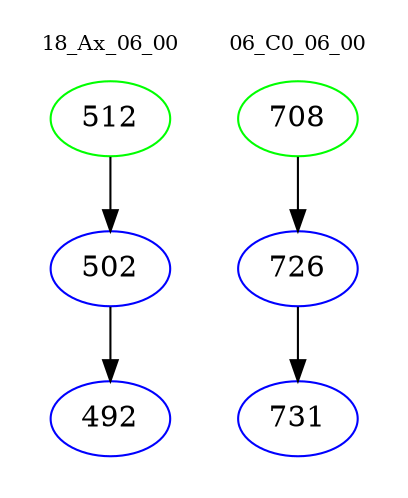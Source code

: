 digraph{
subgraph cluster_0 {
color = white
label = "18_Ax_06_00";
fontsize=10;
T0_512 [label="512", color="green"]
T0_512 -> T0_502 [color="black"]
T0_502 [label="502", color="blue"]
T0_502 -> T0_492 [color="black"]
T0_492 [label="492", color="blue"]
}
subgraph cluster_1 {
color = white
label = "06_C0_06_00";
fontsize=10;
T1_708 [label="708", color="green"]
T1_708 -> T1_726 [color="black"]
T1_726 [label="726", color="blue"]
T1_726 -> T1_731 [color="black"]
T1_731 [label="731", color="blue"]
}
}
